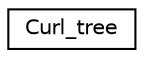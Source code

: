 digraph "Graphical Class Hierarchy"
{
  edge [fontname="Helvetica",fontsize="10",labelfontname="Helvetica",labelfontsize="10"];
  node [fontname="Helvetica",fontsize="10",shape=record];
  rankdir="LR";
  Node0 [label="Curl_tree",height=0.2,width=0.4,color="black", fillcolor="white", style="filled",URL="$struct_curl__tree.html"];
}
